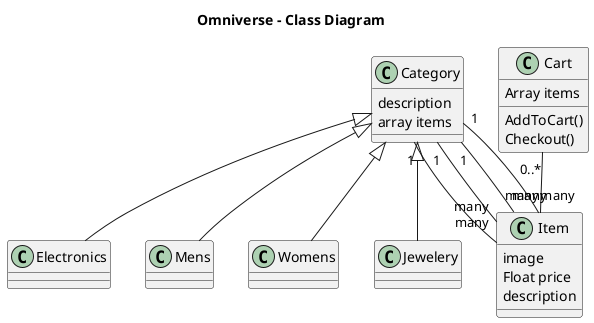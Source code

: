 
@startuml Omniverse Class Diagram

title Omniverse - Class Diagram

class Category {
    description
    array items
}

class Electronics {

}

class Mens {
  
}

class Womens {

}

class Jewelery {

}

class Item {
  image
  Float price 
  description
}

class Cart {
  Array items
  AddToCart()
    Checkout()
}


 
Cart "0..*" -- "many" Item
Category "1" -- "many" Item
Category "1" -- "many" Item
Category "1" -- "many" Item
Category "1" -- "many" Item  
Category <|-- Electronics
Category <|-- Mens
Category <|-- Womens
Category <|-- Jewelery




@enduml
